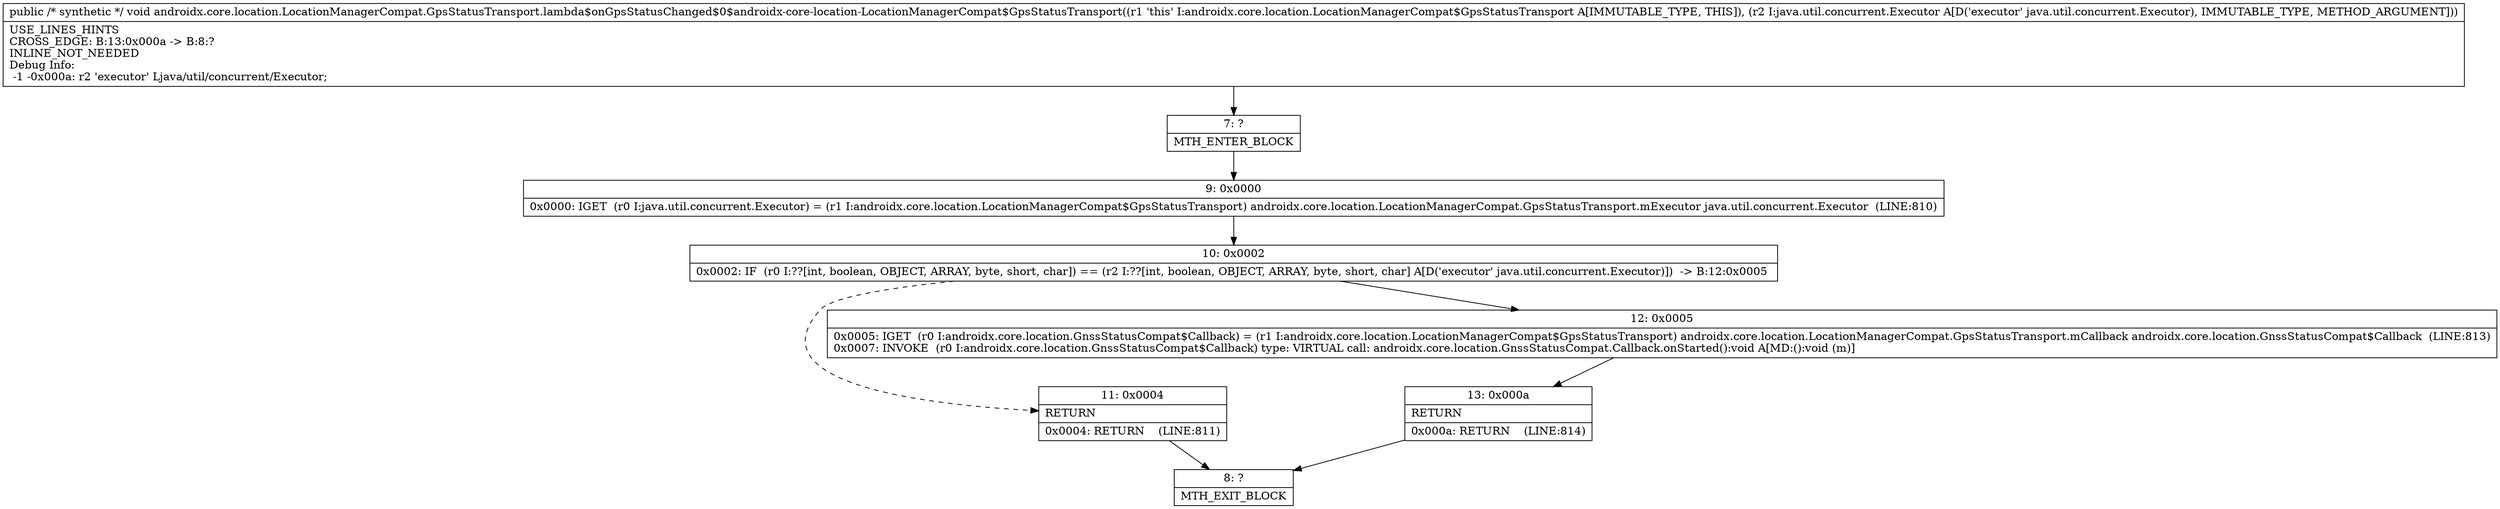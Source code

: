digraph "CFG forandroidx.core.location.LocationManagerCompat.GpsStatusTransport.lambda$onGpsStatusChanged$0$androidx\-core\-location\-LocationManagerCompat$GpsStatusTransport(Ljava\/util\/concurrent\/Executor;)V" {
Node_7 [shape=record,label="{7\:\ ?|MTH_ENTER_BLOCK\l}"];
Node_9 [shape=record,label="{9\:\ 0x0000|0x0000: IGET  (r0 I:java.util.concurrent.Executor) = (r1 I:androidx.core.location.LocationManagerCompat$GpsStatusTransport) androidx.core.location.LocationManagerCompat.GpsStatusTransport.mExecutor java.util.concurrent.Executor  (LINE:810)\l}"];
Node_10 [shape=record,label="{10\:\ 0x0002|0x0002: IF  (r0 I:??[int, boolean, OBJECT, ARRAY, byte, short, char]) == (r2 I:??[int, boolean, OBJECT, ARRAY, byte, short, char] A[D('executor' java.util.concurrent.Executor)])  \-\> B:12:0x0005 \l}"];
Node_11 [shape=record,label="{11\:\ 0x0004|RETURN\l|0x0004: RETURN    (LINE:811)\l}"];
Node_8 [shape=record,label="{8\:\ ?|MTH_EXIT_BLOCK\l}"];
Node_12 [shape=record,label="{12\:\ 0x0005|0x0005: IGET  (r0 I:androidx.core.location.GnssStatusCompat$Callback) = (r1 I:androidx.core.location.LocationManagerCompat$GpsStatusTransport) androidx.core.location.LocationManagerCompat.GpsStatusTransport.mCallback androidx.core.location.GnssStatusCompat$Callback  (LINE:813)\l0x0007: INVOKE  (r0 I:androidx.core.location.GnssStatusCompat$Callback) type: VIRTUAL call: androidx.core.location.GnssStatusCompat.Callback.onStarted():void A[MD:():void (m)]\l}"];
Node_13 [shape=record,label="{13\:\ 0x000a|RETURN\l|0x000a: RETURN    (LINE:814)\l}"];
MethodNode[shape=record,label="{public \/* synthetic *\/ void androidx.core.location.LocationManagerCompat.GpsStatusTransport.lambda$onGpsStatusChanged$0$androidx\-core\-location\-LocationManagerCompat$GpsStatusTransport((r1 'this' I:androidx.core.location.LocationManagerCompat$GpsStatusTransport A[IMMUTABLE_TYPE, THIS]), (r2 I:java.util.concurrent.Executor A[D('executor' java.util.concurrent.Executor), IMMUTABLE_TYPE, METHOD_ARGUMENT]))  | USE_LINES_HINTS\lCROSS_EDGE: B:13:0x000a \-\> B:8:?\lINLINE_NOT_NEEDED\lDebug Info:\l  \-1 \-0x000a: r2 'executor' Ljava\/util\/concurrent\/Executor;\l}"];
MethodNode -> Node_7;Node_7 -> Node_9;
Node_9 -> Node_10;
Node_10 -> Node_11[style=dashed];
Node_10 -> Node_12;
Node_11 -> Node_8;
Node_12 -> Node_13;
Node_13 -> Node_8;
}

